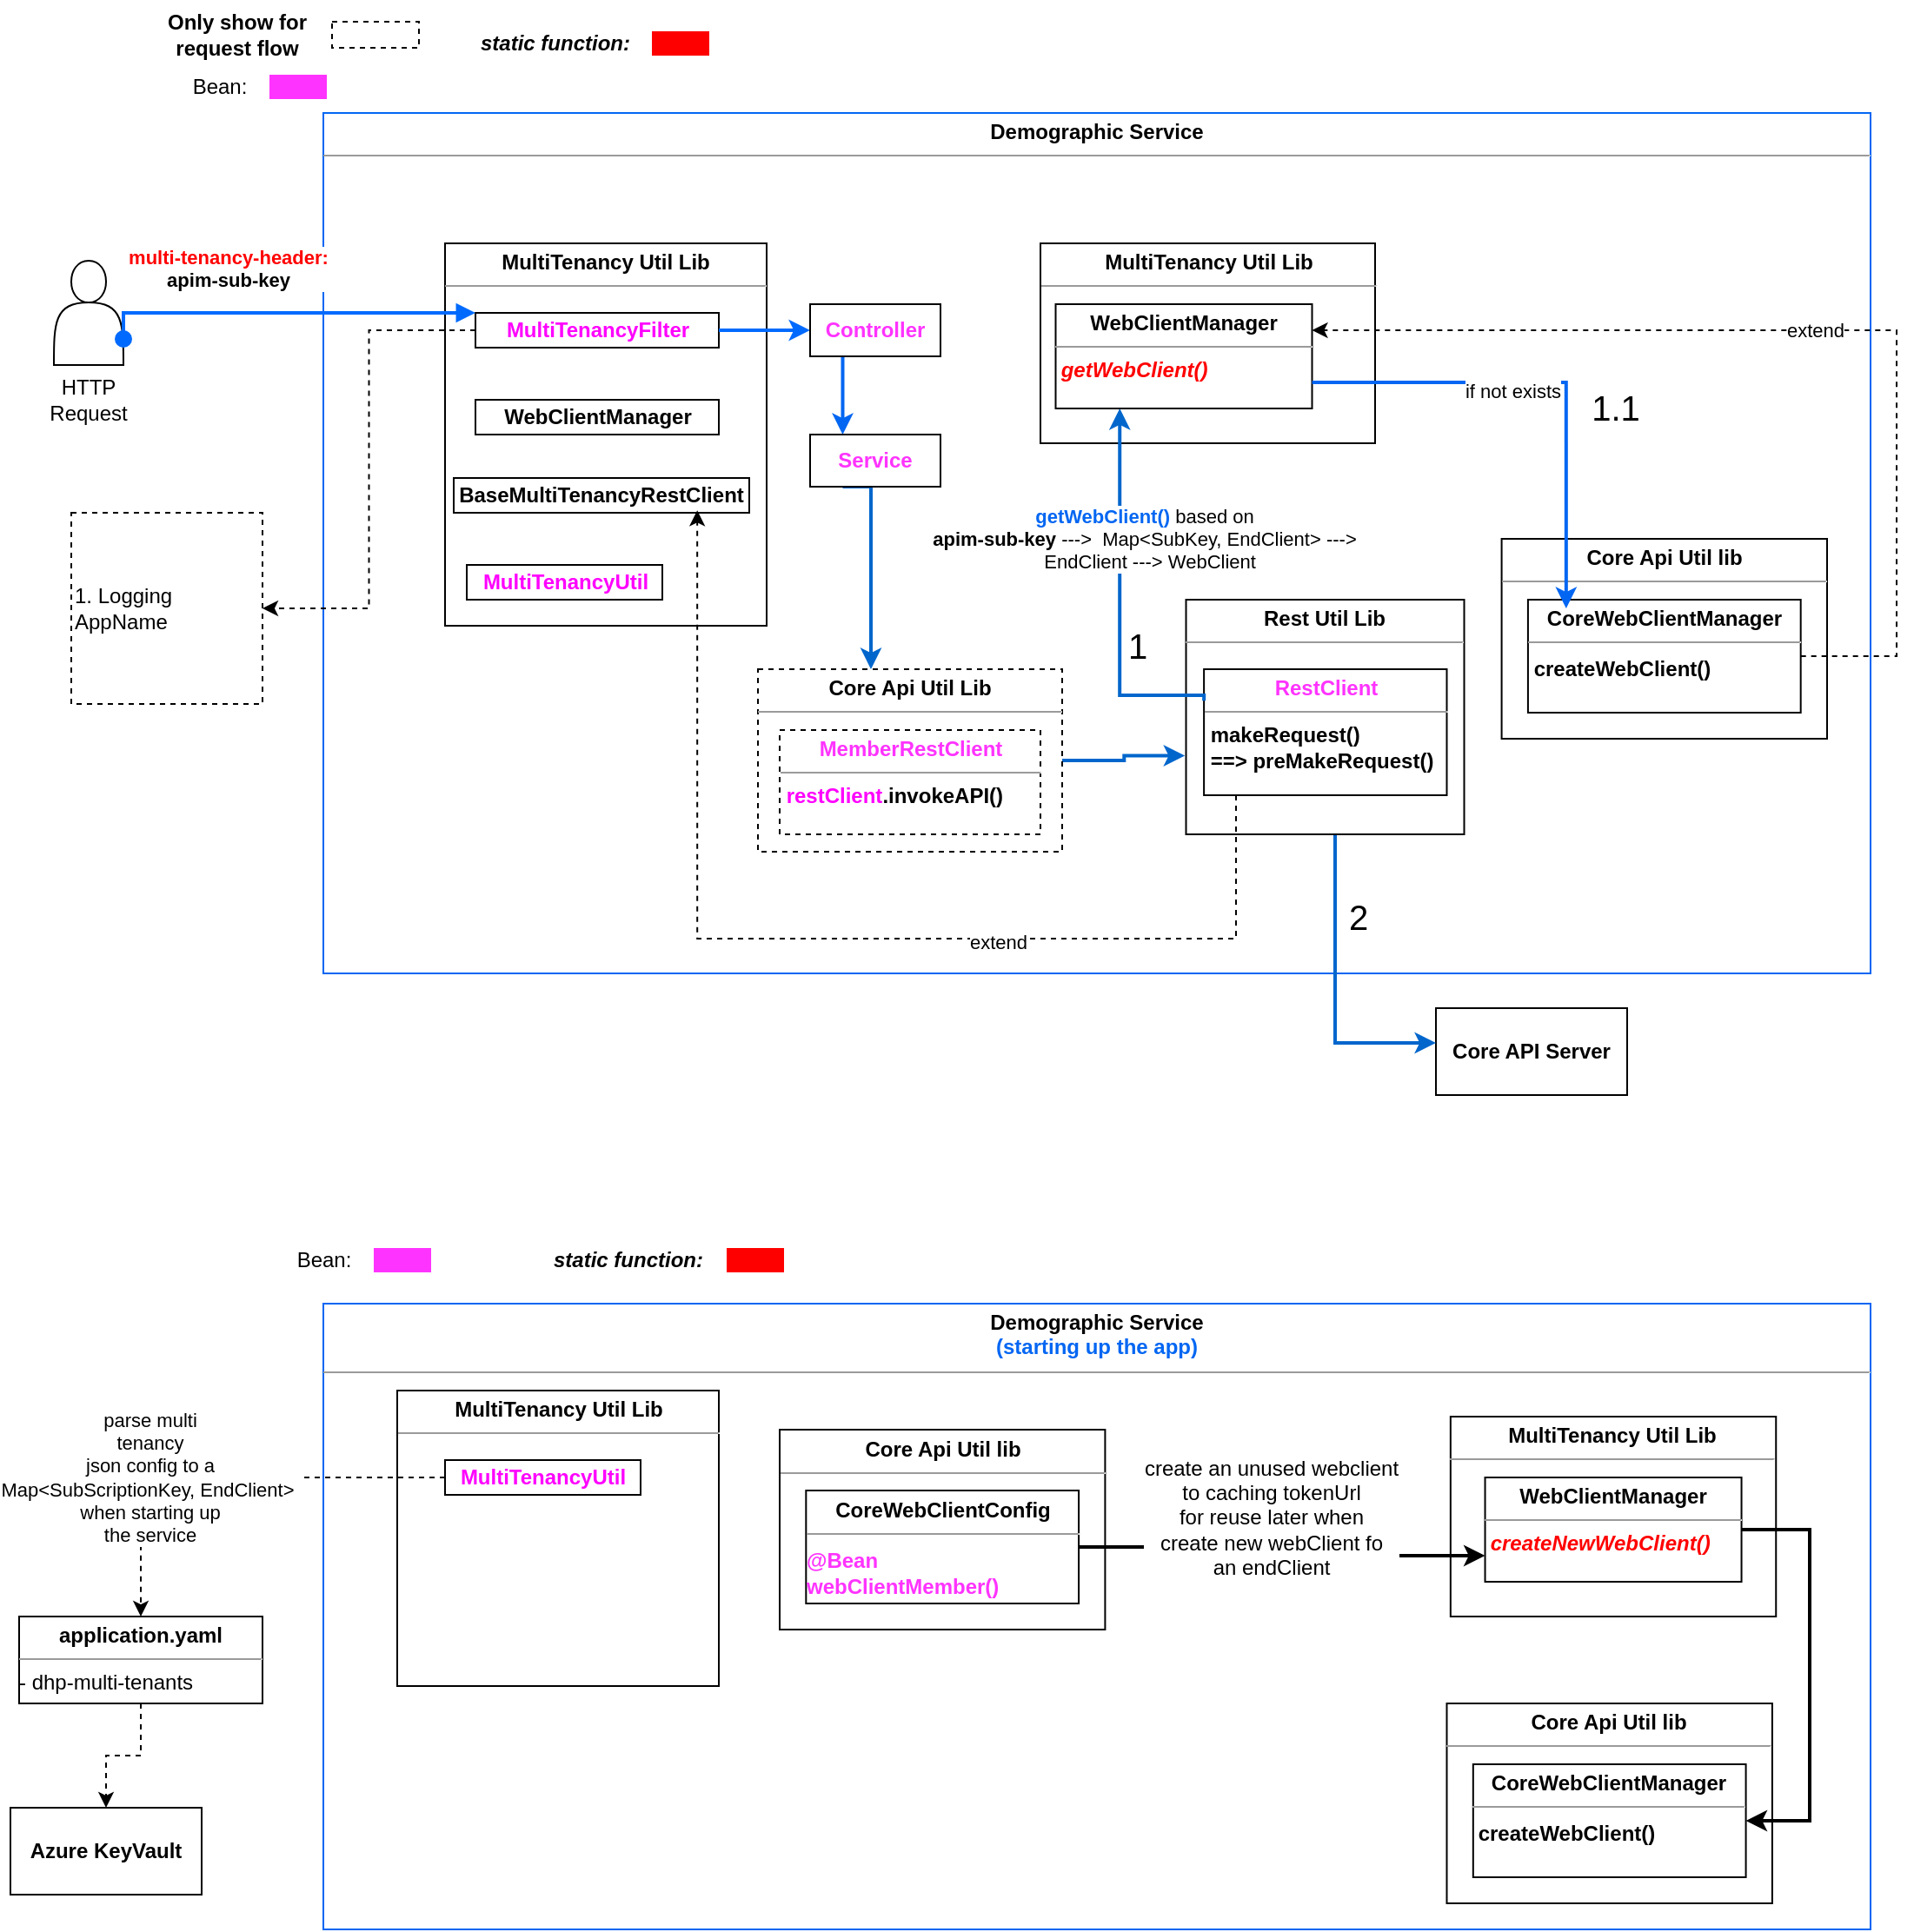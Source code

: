 <mxfile version="21.4.0" type="github">
  <diagram name="Page-1" id="5f0bae14-7c28-e335-631c-24af17079c00">
    <mxGraphModel dx="2230" dy="671" grid="1" gridSize="10" guides="1" tooltips="1" connect="1" arrows="1" fold="1" page="1" pageScale="1" pageWidth="1100" pageHeight="850" background="none" math="0" shadow="0">
      <root>
        <mxCell id="0" />
        <mxCell id="1" parent="0" />
        <mxCell id="RdsTdk07A-o18HDUI7we-4" value="&lt;p style=&quot;margin:0px;margin-top:4px;text-align:center;&quot;&gt;&lt;b&gt;Demographic Service&lt;/b&gt;&lt;/p&gt;&lt;hr size=&quot;1&quot;&gt;&lt;div style=&quot;height:2px;&quot;&gt;&lt;br&gt;&lt;/div&gt;" style="verticalAlign=top;align=left;overflow=fill;fontSize=12;fontFamily=Helvetica;html=1;whiteSpace=wrap;strokeColor=#0266f2;" parent="1" vertex="1">
          <mxGeometry x="175" y="85" width="890" height="495" as="geometry" />
        </mxCell>
        <mxCell id="RdsTdk07A-o18HDUI7we-6" value="&lt;p style=&quot;margin:0px;margin-top:4px;text-align:center;&quot;&gt;&lt;b&gt;MultiTenancy Util Lib&lt;/b&gt;&lt;/p&gt;&lt;hr size=&quot;1&quot;&gt;&lt;div style=&quot;height:2px;&quot;&gt;&lt;/div&gt;" style="verticalAlign=top;align=left;overflow=fill;fontSize=12;fontFamily=Helvetica;html=1;whiteSpace=wrap;" parent="1" vertex="1">
          <mxGeometry x="245" y="160" width="185" height="220" as="geometry" />
        </mxCell>
        <mxCell id="b0NZZlbbKg6g0TBIV0Tw-12" style="edgeStyle=orthogonalEdgeStyle;rounded=0;orthogonalLoop=1;jettySize=auto;html=1;exitX=1;exitY=0.5;exitDx=0;exitDy=0;strokeWidth=2;strokeColor=#0066CC;entryX=-0.004;entryY=0.665;entryDx=0;entryDy=0;entryPerimeter=0;" parent="1" source="RdsTdk07A-o18HDUI7we-7" target="CG3TOa5hcq1ZWwIJxW8Z-42" edge="1">
          <mxGeometry relative="1" as="geometry">
            <Array as="points" />
          </mxGeometry>
        </mxCell>
        <mxCell id="RdsTdk07A-o18HDUI7we-7" value="&lt;p style=&quot;margin:0px;margin-top:4px;text-align:center;&quot;&gt;&lt;b&gt;Core Api Util Lib&lt;/b&gt;&lt;/p&gt;&lt;hr size=&quot;1&quot;&gt;&lt;div style=&quot;height:2px;&quot;&gt;&lt;/div&gt;" style="verticalAlign=top;align=left;overflow=fill;fontSize=12;fontFamily=Helvetica;html=1;whiteSpace=wrap;dashed=1;" parent="1" vertex="1">
          <mxGeometry x="425" y="405" width="175" height="105" as="geometry" />
        </mxCell>
        <mxCell id="CG3TOa5hcq1ZWwIJxW8Z-67" style="edgeStyle=orthogonalEdgeStyle;rounded=0;orthogonalLoop=1;jettySize=auto;html=1;entryX=1;entryY=0.5;entryDx=0;entryDy=0;dashed=1;" parent="1" source="RdsTdk07A-o18HDUI7we-8" target="CG3TOa5hcq1ZWwIJxW8Z-66" edge="1">
          <mxGeometry relative="1" as="geometry" />
        </mxCell>
        <mxCell id="RdsTdk07A-o18HDUI7we-8" value="&lt;b&gt;&lt;font color=&quot;#ff00ff&quot;&gt;MultiTenancyFilter&lt;/font&gt;&lt;/b&gt;" style="html=1;whiteSpace=wrap;align=center;" parent="1" vertex="1">
          <mxGeometry x="262.5" y="200" width="140" height="20" as="geometry" />
        </mxCell>
        <mxCell id="VQmsO8RJKZGxtteuDF_l-1" value="&lt;b&gt;&lt;font color=&quot;#ff00ff&quot;&gt;MultiTenancyUtil&lt;/font&gt;&lt;/b&gt;" style="html=1;whiteSpace=wrap;align=center;" parent="1" vertex="1">
          <mxGeometry x="257.5" y="345" width="112.5" height="20" as="geometry" />
        </mxCell>
        <mxCell id="VQmsO8RJKZGxtteuDF_l-24" value="&lt;b&gt;WebClientManager&lt;/b&gt;" style="html=1;whiteSpace=wrap;align=center;" parent="1" vertex="1">
          <mxGeometry x="262.5" y="250" width="140" height="20" as="geometry" />
        </mxCell>
        <mxCell id="VQmsO8RJKZGxtteuDF_l-90" style="edgeStyle=orthogonalEdgeStyle;rounded=0;orthogonalLoop=1;jettySize=auto;html=1;exitX=0.5;exitY=1;exitDx=0;exitDy=0;entryX=0.5;entryY=0;entryDx=0;entryDy=0;" parent="1" target="VQmsO8RJKZGxtteuDF_l-86" edge="1">
          <mxGeometry relative="1" as="geometry">
            <mxPoint x="470" y="1082.5" as="sourcePoint" />
          </mxGeometry>
        </mxCell>
        <mxCell id="VQmsO8RJKZGxtteuDF_l-87" value="&lt;b&gt;Core API Server&lt;/b&gt;" style="html=1;whiteSpace=wrap;" parent="1" vertex="1">
          <mxGeometry x="815" y="600" width="110" height="50" as="geometry" />
        </mxCell>
        <mxCell id="VQmsO8RJKZGxtteuDF_l-133" value="" style="edgeStyle=orthogonalEdgeStyle;rounded=0;orthogonalLoop=1;jettySize=auto;html=1;dashed=1;" parent="1" target="VQmsO8RJKZGxtteuDF_l-131" edge="1">
          <mxGeometry relative="1" as="geometry">
            <mxPoint x="765" y="1080" as="sourcePoint" />
          </mxGeometry>
        </mxCell>
        <mxCell id="CbbjqMAdhNKeJyTU17QE-8" value="&lt;font style=&quot;background-color: rgb(255, 51, 255);&quot; color=&quot;#ff33ff&quot;&gt;&amp;nbsp; &amp;nbsp; &amp;nbsp; &amp;nbsp; &amp;nbsp;&amp;nbsp;&lt;/font&gt;" style="text;html=1;align=center;verticalAlign=middle;resizable=0;points=[];autosize=1;strokeColor=none;fillColor=none;" parent="1" vertex="1">
          <mxGeometry x="130" y="55" width="60" height="30" as="geometry" />
        </mxCell>
        <mxCell id="CbbjqMAdhNKeJyTU17QE-9" value="Bean:" style="text;html=1;align=center;verticalAlign=middle;resizable=0;points=[];autosize=1;strokeColor=none;fillColor=none;" parent="1" vertex="1">
          <mxGeometry x="90" y="55" width="50" height="30" as="geometry" />
        </mxCell>
        <mxCell id="CbbjqMAdhNKeJyTU17QE-10" value="&lt;b&gt;Only show for &lt;br&gt;request flow&lt;/b&gt;" style="text;html=1;align=center;verticalAlign=middle;resizable=0;points=[];autosize=1;strokeColor=none;fillColor=none;" parent="1" vertex="1">
          <mxGeometry x="75" y="20" width="100" height="40" as="geometry" />
        </mxCell>
        <mxCell id="CG3TOa5hcq1ZWwIJxW8Z-13" value="&lt;p style=&quot;margin:0px;margin-top:4px;text-align:center;&quot;&gt;&lt;b&gt;&lt;font color=&quot;#ff33ff&quot;&gt;MemberRestClient&lt;/font&gt;&lt;/b&gt;&lt;/p&gt;&lt;hr size=&quot;1&quot;&gt;&lt;div style=&quot;height:2px;&quot;&gt;&lt;b&gt;&lt;font color=&quot;#ff00ff&quot;&gt;&amp;nbsp;restClient&lt;/font&gt;.invokeAPI()&lt;/b&gt;&lt;/div&gt;" style="verticalAlign=top;align=left;overflow=fill;fontSize=12;fontFamily=Helvetica;html=1;whiteSpace=wrap;dashed=1;" parent="1" vertex="1">
          <mxGeometry x="437.5" y="440" width="150" height="60" as="geometry" />
        </mxCell>
        <mxCell id="CG3TOa5hcq1ZWwIJxW8Z-20" value="&lt;br&gt;&lt;br&gt;&lt;br&gt;&lt;br&gt;&lt;br&gt;&lt;br&gt;&lt;br&gt;HTTP&lt;br&gt;Request" style="shape=actor;whiteSpace=wrap;html=1;" parent="1" vertex="1">
          <mxGeometry x="20" y="170" width="40" height="60" as="geometry" />
        </mxCell>
        <mxCell id="CG3TOa5hcq1ZWwIJxW8Z-21" value="&lt;b&gt;&lt;font color=&quot;#ff0000&quot;&gt;multi-tenancy-header: &lt;/font&gt;&lt;br&gt;apim-sub-key&lt;/b&gt;" style="html=1;verticalAlign=bottom;startArrow=oval;endArrow=block;startSize=8;edgeStyle=elbowEdgeStyle;elbow=vertical;curved=0;rounded=0;exitX=1;exitY=0.75;exitDx=0;exitDy=0;fillColor=#dae8fc;strokeColor=#016afe;strokeWidth=2;" parent="1" source="CG3TOa5hcq1ZWwIJxW8Z-20" target="RdsTdk07A-o18HDUI7we-8" edge="1">
          <mxGeometry x="-0.31" y="10" relative="1" as="geometry">
            <mxPoint x="85" y="220" as="sourcePoint" />
            <mxPoint x="245" y="205" as="targetPoint" />
            <mxPoint as="offset" />
            <Array as="points">
              <mxPoint x="180" y="200" />
            </Array>
          </mxGeometry>
        </mxCell>
        <mxCell id="CG3TOa5hcq1ZWwIJxW8Z-22" style="edgeStyle=orthogonalEdgeStyle;rounded=0;orthogonalLoop=1;jettySize=auto;html=1;fillColor=#dae8fc;strokeColor=#016afe;strokeWidth=2;entryX=0;entryY=0.5;entryDx=0;entryDy=0;" parent="1" source="RdsTdk07A-o18HDUI7we-8" target="CG3TOa5hcq1ZWwIJxW8Z-25" edge="1">
          <mxGeometry relative="1" as="geometry">
            <mxPoint x="485" y="198" as="targetPoint" />
            <Array as="points" />
          </mxGeometry>
        </mxCell>
        <mxCell id="CG3TOa5hcq1ZWwIJxW8Z-30" value="" style="edgeStyle=orthogonalEdgeStyle;rounded=0;orthogonalLoop=1;jettySize=auto;html=1;fillColor=#dae8fc;strokeColor=#0266f2;strokeWidth=2;exitX=0.25;exitY=1;exitDx=0;exitDy=0;entryX=0.25;entryY=0;entryDx=0;entryDy=0;" parent="1" source="CG3TOa5hcq1ZWwIJxW8Z-25" target="CG3TOa5hcq1ZWwIJxW8Z-26" edge="1">
          <mxGeometry relative="1" as="geometry">
            <Array as="points" />
          </mxGeometry>
        </mxCell>
        <mxCell id="CG3TOa5hcq1ZWwIJxW8Z-25" value="&lt;b style=&quot;border-color: var(--border-color);&quot;&gt;&lt;font color=&quot;#ff33ff&quot; style=&quot;border-color: var(--border-color);&quot;&gt;Controller&lt;/font&gt;&lt;/b&gt;&lt;b&gt;&lt;font color=&quot;#ff00ff&quot;&gt;&lt;br&gt;&lt;/font&gt;&lt;/b&gt;" style="html=1;whiteSpace=wrap;align=center;" parent="1" vertex="1">
          <mxGeometry x="455" y="195" width="75" height="30" as="geometry" />
        </mxCell>
        <mxCell id="CG3TOa5hcq1ZWwIJxW8Z-40" style="edgeStyle=orthogonalEdgeStyle;rounded=0;orthogonalLoop=1;jettySize=auto;html=1;exitX=0.25;exitY=1;exitDx=0;exitDy=0;strokeColor=#0066CC;strokeWidth=2;" parent="1" source="CG3TOa5hcq1ZWwIJxW8Z-26" target="RdsTdk07A-o18HDUI7we-7" edge="1">
          <mxGeometry relative="1" as="geometry">
            <Array as="points">
              <mxPoint x="490" y="300" />
            </Array>
          </mxGeometry>
        </mxCell>
        <mxCell id="CG3TOa5hcq1ZWwIJxW8Z-26" value="&lt;b style=&quot;border-color: var(--border-color);&quot;&gt;&lt;font color=&quot;#ff33ff&quot; style=&quot;border-color: var(--border-color);&quot;&gt;Service&lt;/font&gt;&lt;/b&gt;&lt;b&gt;&lt;font color=&quot;#ff00ff&quot;&gt;&lt;br&gt;&lt;/font&gt;&lt;/b&gt;" style="html=1;whiteSpace=wrap;align=center;" parent="1" vertex="1">
          <mxGeometry x="455" y="270" width="75" height="30" as="geometry" />
        </mxCell>
        <mxCell id="CG3TOa5hcq1ZWwIJxW8Z-58" value="" style="edgeStyle=orthogonalEdgeStyle;rounded=0;orthogonalLoop=1;jettySize=auto;html=1;strokeColor=#0066CC;strokeWidth=2;" parent="1" source="CG3TOa5hcq1ZWwIJxW8Z-42" target="VQmsO8RJKZGxtteuDF_l-87" edge="1">
          <mxGeometry relative="1" as="geometry">
            <Array as="points">
              <mxPoint x="757" y="620" />
            </Array>
          </mxGeometry>
        </mxCell>
        <mxCell id="CG3TOa5hcq1ZWwIJxW8Z-59" value="2" style="edgeLabel;html=1;align=center;verticalAlign=middle;resizable=0;points=[];fontSize=20;" parent="CG3TOa5hcq1ZWwIJxW8Z-58" vertex="1" connectable="0">
          <mxGeometry x="-0.441" y="-1" relative="1" as="geometry">
            <mxPoint x="14" y="-3" as="offset" />
          </mxGeometry>
        </mxCell>
        <mxCell id="CG3TOa5hcq1ZWwIJxW8Z-47" value="&lt;p style=&quot;margin:0px;margin-top:4px;text-align:center;&quot;&gt;&lt;b&gt;MultiTenancy Util Lib&lt;/b&gt;&lt;/p&gt;&lt;hr size=&quot;1&quot;&gt;&lt;div style=&quot;height:2px;&quot;&gt;&lt;/div&gt;" style="verticalAlign=top;align=left;overflow=fill;fontSize=12;fontFamily=Helvetica;html=1;whiteSpace=wrap;" parent="1" vertex="1">
          <mxGeometry x="587.5" y="160" width="192.5" height="115" as="geometry" />
        </mxCell>
        <mxCell id="CG3TOa5hcq1ZWwIJxW8Z-66" value="1.&amp;nbsp;&lt;span style=&quot;background-color: initial;&quot;&gt;Logging AppName&lt;/span&gt;" style="whiteSpace=wrap;html=1;aspect=fixed;dashed=1;align=left;" parent="1" vertex="1">
          <mxGeometry x="30" y="315" width="110" height="110" as="geometry" />
        </mxCell>
        <mxCell id="CG3TOa5hcq1ZWwIJxW8Z-42" value="&lt;p style=&quot;margin:0px;margin-top:4px;text-align:center;&quot;&gt;&lt;b&gt;Rest Util Lib&lt;/b&gt;&lt;/p&gt;&lt;hr size=&quot;1&quot;&gt;&lt;div style=&quot;height:2px;&quot;&gt;&lt;/div&gt;" style="verticalAlign=top;align=left;overflow=fill;fontSize=12;fontFamily=Helvetica;html=1;whiteSpace=wrap;" parent="1" vertex="1">
          <mxGeometry x="671.25" y="365" width="160" height="135" as="geometry" />
        </mxCell>
        <mxCell id="CG3TOa5hcq1ZWwIJxW8Z-45" value="&lt;p style=&quot;margin:0px;margin-top:4px;text-align:center;&quot;&gt;&lt;b&gt;&lt;font color=&quot;#ff33ff&quot;&gt;RestClient&lt;/font&gt;&lt;/b&gt;&lt;/p&gt;&lt;hr size=&quot;1&quot;&gt;&lt;div style=&quot;height:2px;&quot;&gt;&lt;b&gt;&amp;nbsp;makeRequest()&amp;nbsp;&lt;br&gt;&amp;nbsp;==&amp;gt; preMakeRequest()&lt;/b&gt;&lt;/div&gt;" style="verticalAlign=top;align=left;overflow=fill;fontSize=12;fontFamily=Helvetica;html=1;whiteSpace=wrap;" parent="1" vertex="1">
          <mxGeometry x="681.56" y="405" width="139.69" height="72.5" as="geometry" />
        </mxCell>
        <mxCell id="CG3TOa5hcq1ZWwIJxW8Z-52" style="edgeStyle=orthogonalEdgeStyle;rounded=0;orthogonalLoop=1;jettySize=auto;html=1;entryX=0.25;entryY=1;entryDx=0;entryDy=0;strokeColor=#0066CC;strokeWidth=2;exitX=0;exitY=0.25;exitDx=0;exitDy=0;" parent="1" source="CG3TOa5hcq1ZWwIJxW8Z-45" target="67BVD6J1ZOX4P9WUw5F0-6" edge="1">
          <mxGeometry relative="1" as="geometry">
            <mxPoint x="737.945" y="300" as="targetPoint" />
            <Array as="points">
              <mxPoint x="682" y="420" />
              <mxPoint x="633" y="420" />
            </Array>
            <mxPoint x="710" y="400" as="sourcePoint" />
          </mxGeometry>
        </mxCell>
        <mxCell id="CG3TOa5hcq1ZWwIJxW8Z-57" value="&lt;font color=&quot;#0266f2&quot;&gt;&lt;b&gt;getWebClient()&lt;/b&gt;&lt;/font&gt; based on&lt;br style=&quot;border-color: var(--border-color);&quot;&gt;&lt;b style=&quot;border-color: var(--border-color);&quot;&gt;apim-sub-key&lt;/b&gt;&amp;nbsp;---&amp;gt;&amp;nbsp; Map&amp;lt;SubKey, EndClient&amp;gt; ---&amp;gt;&lt;br&gt;&amp;nbsp; EndClient ---&amp;gt; WebClient" style="edgeLabel;html=1;align=center;verticalAlign=middle;resizable=0;points=[];" parent="CG3TOa5hcq1ZWwIJxW8Z-52" vertex="1" connectable="0">
          <mxGeometry x="0.303" y="1" relative="1" as="geometry">
            <mxPoint x="15" y="-1" as="offset" />
          </mxGeometry>
        </mxCell>
        <mxCell id="b0NZZlbbKg6g0TBIV0Tw-11" value="1" style="edgeLabel;html=1;align=center;verticalAlign=middle;resizable=0;points=[];fontSize=20;" parent="CG3TOa5hcq1ZWwIJxW8Z-52" vertex="1" connectable="0">
          <mxGeometry x="-0.376" y="3" relative="1" as="geometry">
            <mxPoint x="13" y="-13" as="offset" />
          </mxGeometry>
        </mxCell>
        <mxCell id="R20MaBMbjEpOq385fbA9-1" value="" style="rounded=0;whiteSpace=wrap;html=1;dashed=1;" parent="1" vertex="1">
          <mxGeometry x="180" y="32.5" width="50" height="15" as="geometry" />
        </mxCell>
        <mxCell id="67BVD6J1ZOX4P9WUw5F0-3" value="&lt;b&gt;BaseMultiTenancyRestClient&lt;/b&gt;" style="html=1;whiteSpace=wrap;align=center;" vertex="1" parent="1">
          <mxGeometry x="250" y="295" width="170" height="20" as="geometry" />
        </mxCell>
        <mxCell id="67BVD6J1ZOX4P9WUw5F0-4" style="edgeStyle=orthogonalEdgeStyle;rounded=0;orthogonalLoop=1;jettySize=auto;html=1;entryX=0.824;entryY=0.932;entryDx=0;entryDy=0;entryPerimeter=0;dashed=1;" edge="1" parent="1" source="CG3TOa5hcq1ZWwIJxW8Z-45" target="67BVD6J1ZOX4P9WUw5F0-3">
          <mxGeometry relative="1" as="geometry">
            <mxPoint x="700" y="510" as="sourcePoint" />
            <Array as="points">
              <mxPoint x="700" y="560" />
              <mxPoint x="390" y="560" />
            </Array>
          </mxGeometry>
        </mxCell>
        <mxCell id="67BVD6J1ZOX4P9WUw5F0-5" value="extend" style="edgeLabel;html=1;align=center;verticalAlign=middle;resizable=0;points=[];" vertex="1" connectable="0" parent="67BVD6J1ZOX4P9WUw5F0-4">
          <mxGeometry x="-0.311" y="2" relative="1" as="geometry">
            <mxPoint as="offset" />
          </mxGeometry>
        </mxCell>
        <mxCell id="67BVD6J1ZOX4P9WUw5F0-6" value="&lt;p style=&quot;margin:0px;margin-top:4px;text-align:center;&quot;&gt;&lt;b style=&quot;border-color: var(--border-color);&quot;&gt;&lt;font style=&quot;border-color: var(--border-color);&quot;&gt;WebClientManager&lt;/font&gt;&lt;/b&gt;&lt;br&gt;&lt;/p&gt;&lt;hr size=&quot;1&quot;&gt;&lt;div style=&quot;height:2px;&quot;&gt;&lt;b&gt;&lt;i&gt;&lt;font color=&quot;#ff0000&quot;&gt;&amp;nbsp;getWebClient()&lt;/font&gt;&lt;/i&gt;&lt;/b&gt;&lt;/div&gt;" style="verticalAlign=top;align=left;overflow=fill;fontSize=12;fontFamily=Helvetica;html=1;whiteSpace=wrap;" vertex="1" parent="1">
          <mxGeometry x="596.25" y="195" width="147.5" height="60" as="geometry" />
        </mxCell>
        <mxCell id="67BVD6J1ZOX4P9WUw5F0-10" value="&lt;font color=&quot;#ff0000&quot; style=&quot;background-color: rgb(255, 0, 0);&quot;&gt;&amp;nbsp; &amp;nbsp; &amp;nbsp; &amp;nbsp; &amp;nbsp;&amp;nbsp;&lt;/font&gt;" style="text;html=1;align=center;verticalAlign=middle;resizable=0;points=[];autosize=1;strokeColor=none;fillColor=none;" vertex="1" parent="1">
          <mxGeometry x="350" y="30" width="60" height="30" as="geometry" />
        </mxCell>
        <mxCell id="67BVD6J1ZOX4P9WUw5F0-11" value="&lt;i&gt;&lt;b&gt;static function:&lt;/b&gt;&lt;/i&gt;" style="text;html=1;align=center;verticalAlign=middle;resizable=0;points=[];autosize=1;strokeColor=none;fillColor=none;" vertex="1" parent="1">
          <mxGeometry x="252.5" y="30" width="110" height="30" as="geometry" />
        </mxCell>
        <mxCell id="67BVD6J1ZOX4P9WUw5F0-17" value="&lt;p style=&quot;margin:0px;margin-top:4px;text-align:center;&quot;&gt;&lt;b&gt;Core Api Util lib&lt;/b&gt;&lt;/p&gt;&lt;hr size=&quot;1&quot;&gt;&lt;div style=&quot;height:2px;&quot;&gt;&lt;/div&gt;" style="verticalAlign=top;align=left;overflow=fill;fontSize=12;fontFamily=Helvetica;html=1;whiteSpace=wrap;" vertex="1" parent="1">
          <mxGeometry x="852.8" y="330" width="187.2" height="115" as="geometry" />
        </mxCell>
        <mxCell id="67BVD6J1ZOX4P9WUw5F0-21" value="extend" style="edgeStyle=orthogonalEdgeStyle;rounded=0;orthogonalLoop=1;jettySize=auto;html=1;entryX=1;entryY=0.25;entryDx=0;entryDy=0;dashed=1;" edge="1" parent="1" source="67BVD6J1ZOX4P9WUw5F0-15" target="67BVD6J1ZOX4P9WUw5F0-6">
          <mxGeometry relative="1" as="geometry">
            <mxPoint x="1010.62" y="202.5" as="targetPoint" />
            <Array as="points">
              <mxPoint x="1080" y="398" />
              <mxPoint x="1080" y="210" />
            </Array>
          </mxGeometry>
        </mxCell>
        <mxCell id="67BVD6J1ZOX4P9WUw5F0-15" value="&lt;p style=&quot;margin:0px;margin-top:4px;text-align:center;&quot;&gt;&lt;b&gt;CoreWebClientManager&lt;/b&gt;&lt;/p&gt;&lt;hr size=&quot;1&quot;&gt;&lt;div style=&quot;height:2px;&quot;&gt;&amp;nbsp;&amp;nbsp;&lt;/div&gt;&lt;b style=&quot;border-color: var(--border-color);&quot;&gt;&amp;nbsp;createWebClient()&lt;/b&gt;" style="verticalAlign=top;align=left;overflow=fill;fontSize=12;fontFamily=Helvetica;html=1;whiteSpace=wrap;" vertex="1" parent="1">
          <mxGeometry x="867.96" y="365" width="156.88" height="65" as="geometry" />
        </mxCell>
        <mxCell id="67BVD6J1ZOX4P9WUw5F0-24" value="&lt;p style=&quot;margin:0px;margin-top:4px;text-align:center;&quot;&gt;&lt;b&gt;Demographic Service&lt;/b&gt;&lt;br&gt;&lt;b&gt;&lt;font color=&quot;#0266f2&quot;&gt;(starting up the app)&lt;/font&gt;&lt;/b&gt;&lt;/p&gt;&lt;hr size=&quot;1&quot;&gt;&lt;div style=&quot;height:2px;&quot;&gt;&lt;br&gt;&lt;/div&gt;" style="verticalAlign=top;align=left;overflow=fill;fontSize=12;fontFamily=Helvetica;html=1;whiteSpace=wrap;strokeColor=#0266f2;" vertex="1" parent="1">
          <mxGeometry x="175" y="770" width="890" height="360" as="geometry" />
        </mxCell>
        <mxCell id="67BVD6J1ZOX4P9WUw5F0-25" value="&lt;p style=&quot;margin:0px;margin-top:4px;text-align:center;&quot;&gt;&lt;b&gt;MultiTenancy Util Lib&lt;/b&gt;&lt;/p&gt;&lt;hr size=&quot;1&quot;&gt;&lt;div style=&quot;height:2px;&quot;&gt;&lt;/div&gt;" style="verticalAlign=top;align=left;overflow=fill;fontSize=12;fontFamily=Helvetica;html=1;whiteSpace=wrap;" vertex="1" parent="1">
          <mxGeometry x="217.5" y="820" width="185" height="170" as="geometry" />
        </mxCell>
        <mxCell id="67BVD6J1ZOX4P9WUw5F0-26" value="&lt;b&gt;&lt;font color=&quot;#ff00ff&quot;&gt;MultiTenancyUtil&lt;/font&gt;&lt;/b&gt;" style="html=1;whiteSpace=wrap;align=center;" vertex="1" parent="1">
          <mxGeometry x="245" y="860" width="112.5" height="20" as="geometry" />
        </mxCell>
        <mxCell id="67BVD6J1ZOX4P9WUw5F0-27" style="edgeStyle=orthogonalEdgeStyle;rounded=1;orthogonalLoop=1;jettySize=auto;html=1;exitX=0;exitY=0.5;exitDx=0;exitDy=0;dashed=1;" edge="1" parent="1" target="67BVD6J1ZOX4P9WUw5F0-30" source="67BVD6J1ZOX4P9WUw5F0-26">
          <mxGeometry relative="1" as="geometry">
            <Array as="points">
              <mxPoint x="70" y="870" />
            </Array>
            <mxPoint x="66" y="765" as="sourcePoint" />
          </mxGeometry>
        </mxCell>
        <mxCell id="67BVD6J1ZOX4P9WUw5F0-28" value="parse multi &lt;br&gt;tenancy &lt;br&gt;json config to a &lt;br&gt;Map&amp;lt;SubScriptionKey, EndClient&amp;gt;&amp;nbsp;&lt;br&gt;when starting up&lt;br&gt;the service" style="edgeLabel;html=1;align=center;verticalAlign=middle;resizable=0;points=[];" vertex="1" connectable="0" parent="67BVD6J1ZOX4P9WUw5F0-27">
          <mxGeometry x="0.075" y="1" relative="1" as="geometry">
            <mxPoint x="-33" y="-1" as="offset" />
          </mxGeometry>
        </mxCell>
        <mxCell id="67BVD6J1ZOX4P9WUw5F0-29" style="edgeStyle=orthogonalEdgeStyle;rounded=0;orthogonalLoop=1;jettySize=auto;html=1;exitX=0.5;exitY=1;exitDx=0;exitDy=0;dashed=1;" edge="1" parent="1" source="67BVD6J1ZOX4P9WUw5F0-30" target="67BVD6J1ZOX4P9WUw5F0-31">
          <mxGeometry relative="1" as="geometry" />
        </mxCell>
        <mxCell id="67BVD6J1ZOX4P9WUw5F0-30" value="&lt;p style=&quot;margin:0px;margin-top:4px;text-align:center;&quot;&gt;&lt;b&gt;application.yaml&lt;/b&gt;&lt;/p&gt;&lt;hr size=&quot;1&quot;&gt;&lt;div style=&quot;height:2px;&quot;&gt;- dhp-multi-tenants&lt;/div&gt;" style="verticalAlign=top;align=left;overflow=fill;fontSize=12;fontFamily=Helvetica;html=1;whiteSpace=wrap;" vertex="1" parent="1">
          <mxGeometry y="950" width="140" height="50" as="geometry" />
        </mxCell>
        <mxCell id="67BVD6J1ZOX4P9WUw5F0-31" value="&lt;b&gt;Azure KeyVault&lt;/b&gt;" style="html=1;whiteSpace=wrap;" vertex="1" parent="1">
          <mxGeometry x="-5" y="1060" width="110" height="50" as="geometry" />
        </mxCell>
        <mxCell id="67BVD6J1ZOX4P9WUw5F0-32" value="&lt;p style=&quot;margin:0px;margin-top:4px;text-align:center;&quot;&gt;&lt;b&gt;Core Api Util lib&lt;/b&gt;&lt;/p&gt;&lt;hr size=&quot;1&quot;&gt;&lt;div style=&quot;height:2px;&quot;&gt;&lt;/div&gt;" style="verticalAlign=top;align=left;overflow=fill;fontSize=12;fontFamily=Helvetica;html=1;whiteSpace=wrap;" vertex="1" parent="1">
          <mxGeometry x="437.5" y="842.5" width="187.2" height="115" as="geometry" />
        </mxCell>
        <mxCell id="67BVD6J1ZOX4P9WUw5F0-33" value="&lt;p style=&quot;margin:0px;margin-top:4px;text-align:center;&quot;&gt;&lt;b&gt;CoreWebClientConfig&lt;/b&gt;&lt;/p&gt;&lt;hr size=&quot;1&quot;&gt;&lt;div style=&quot;height:2px;&quot;&gt;&amp;nbsp;&amp;nbsp;&lt;/div&gt;&lt;b style=&quot;border-color: var(--border-color);&quot;&gt;&lt;font color=&quot;#ff33ff&quot;&gt;@Bean&amp;nbsp;&lt;br&gt;webClientMember()&lt;/font&gt;&lt;/b&gt;" style="verticalAlign=top;align=left;overflow=fill;fontSize=12;fontFamily=Helvetica;html=1;whiteSpace=wrap;" vertex="1" parent="1">
          <mxGeometry x="452.66" y="877.5" width="156.88" height="65" as="geometry" />
        </mxCell>
        <mxCell id="67BVD6J1ZOX4P9WUw5F0-34" value="&lt;p style=&quot;margin:0px;margin-top:4px;text-align:center;&quot;&gt;&lt;b&gt;MultiTenancy Util Lib&lt;/b&gt;&lt;/p&gt;&lt;hr size=&quot;1&quot;&gt;&lt;div style=&quot;height:2px;&quot;&gt;&lt;/div&gt;" style="verticalAlign=top;align=left;overflow=fill;fontSize=12;fontFamily=Helvetica;html=1;whiteSpace=wrap;" vertex="1" parent="1">
          <mxGeometry x="823.42" y="835" width="187.2" height="115" as="geometry" />
        </mxCell>
        <mxCell id="67BVD6J1ZOX4P9WUw5F0-35" value="&lt;p style=&quot;margin:0px;margin-top:4px;text-align:center;&quot;&gt;&lt;b style=&quot;border-color: var(--border-color);&quot;&gt;&lt;font style=&quot;border-color: var(--border-color);&quot;&gt;WebClientManager&lt;/font&gt;&lt;/b&gt;&lt;br&gt;&lt;/p&gt;&lt;hr size=&quot;1&quot;&gt;&lt;div style=&quot;height:2px;&quot;&gt;&lt;b&gt;&lt;i&gt;&lt;font color=&quot;#ff0000&quot;&gt;&amp;nbsp;createNewWebClient()&lt;/font&gt;&lt;/i&gt;&lt;/b&gt;&lt;/div&gt;" style="verticalAlign=top;align=left;overflow=fill;fontSize=12;fontFamily=Helvetica;html=1;whiteSpace=wrap;" vertex="1" parent="1">
          <mxGeometry x="843.27" y="870" width="147.5" height="60" as="geometry" />
        </mxCell>
        <mxCell id="67BVD6J1ZOX4P9WUw5F0-36" style="edgeStyle=orthogonalEdgeStyle;rounded=0;orthogonalLoop=1;jettySize=auto;html=1;entryX=0;entryY=0.75;entryDx=0;entryDy=0;strokeWidth=2;" edge="1" parent="1" source="67BVD6J1ZOX4P9WUw5F0-33" target="67BVD6J1ZOX4P9WUw5F0-35">
          <mxGeometry relative="1" as="geometry" />
        </mxCell>
        <mxCell id="67BVD6J1ZOX4P9WUw5F0-37" value="&lt;font style=&quot;font-size: 12px;&quot;&gt;create an unused webclient&lt;br&gt;to caching tokenUrl&lt;br&gt;for reuse later when&lt;br&gt;create new webClient fo&lt;br&gt;an endClient&lt;br&gt;&lt;/font&gt;" style="edgeLabel;html=1;align=center;verticalAlign=middle;resizable=0;points=[];" vertex="1" connectable="0" parent="67BVD6J1ZOX4P9WUw5F0-36">
          <mxGeometry x="-0.201" y="-4" relative="1" as="geometry">
            <mxPoint x="15" y="-21" as="offset" />
          </mxGeometry>
        </mxCell>
        <mxCell id="67BVD6J1ZOX4P9WUw5F0-38" value="&lt;p style=&quot;margin:0px;margin-top:4px;text-align:center;&quot;&gt;&lt;b&gt;Core Api Util lib&lt;/b&gt;&lt;/p&gt;&lt;hr size=&quot;1&quot;&gt;&lt;div style=&quot;height:2px;&quot;&gt;&lt;/div&gt;" style="verticalAlign=top;align=left;overflow=fill;fontSize=12;fontFamily=Helvetica;html=1;whiteSpace=wrap;" vertex="1" parent="1">
          <mxGeometry x="821.25" y="1000" width="187.2" height="115" as="geometry" />
        </mxCell>
        <mxCell id="67BVD6J1ZOX4P9WUw5F0-39" value="&lt;p style=&quot;margin:0px;margin-top:4px;text-align:center;&quot;&gt;&lt;b&gt;CoreWebClientManager&lt;/b&gt;&lt;/p&gt;&lt;hr size=&quot;1&quot;&gt;&lt;div style=&quot;height:2px;&quot;&gt;&amp;nbsp;&amp;nbsp;&lt;/div&gt;&lt;b style=&quot;border-color: var(--border-color);&quot;&gt;&amp;nbsp;createWebClient()&lt;/b&gt;" style="verticalAlign=top;align=left;overflow=fill;fontSize=12;fontFamily=Helvetica;html=1;whiteSpace=wrap;" vertex="1" parent="1">
          <mxGeometry x="836.41" y="1035" width="156.88" height="65" as="geometry" />
        </mxCell>
        <mxCell id="67BVD6J1ZOX4P9WUw5F0-40" style="edgeStyle=orthogonalEdgeStyle;rounded=0;orthogonalLoop=1;jettySize=auto;html=1;exitX=1;exitY=0.5;exitDx=0;exitDy=0;entryX=1;entryY=0.5;entryDx=0;entryDy=0;strokeWidth=2;" edge="1" parent="1" source="67BVD6J1ZOX4P9WUw5F0-35" target="67BVD6J1ZOX4P9WUw5F0-39">
          <mxGeometry relative="1" as="geometry">
            <Array as="points">
              <mxPoint x="1030" y="900" />
              <mxPoint x="1030" y="1068" />
            </Array>
          </mxGeometry>
        </mxCell>
        <mxCell id="67BVD6J1ZOX4P9WUw5F0-41" value="&lt;font style=&quot;background-color: rgb(255, 51, 255);&quot; color=&quot;#ff33ff&quot;&gt;&amp;nbsp; &amp;nbsp; &amp;nbsp; &amp;nbsp; &amp;nbsp;&amp;nbsp;&lt;/font&gt;" style="text;html=1;align=center;verticalAlign=middle;resizable=0;points=[];autosize=1;strokeColor=none;fillColor=none;" vertex="1" parent="1">
          <mxGeometry x="190" y="730" width="60" height="30" as="geometry" />
        </mxCell>
        <mxCell id="67BVD6J1ZOX4P9WUw5F0-42" value="Bean:" style="text;html=1;align=center;verticalAlign=middle;resizable=0;points=[];autosize=1;strokeColor=none;fillColor=none;" vertex="1" parent="1">
          <mxGeometry x="150" y="730" width="50" height="30" as="geometry" />
        </mxCell>
        <mxCell id="67BVD6J1ZOX4P9WUw5F0-43" value="&lt;font color=&quot;#ff0000&quot; style=&quot;background-color: rgb(255, 0, 0);&quot;&gt;&amp;nbsp; &amp;nbsp; &amp;nbsp; &amp;nbsp; &amp;nbsp;&amp;nbsp;&lt;/font&gt;" style="text;html=1;align=center;verticalAlign=middle;resizable=0;points=[];autosize=1;strokeColor=none;fillColor=none;" vertex="1" parent="1">
          <mxGeometry x="392.66" y="730" width="60" height="30" as="geometry" />
        </mxCell>
        <mxCell id="67BVD6J1ZOX4P9WUw5F0-44" value="&lt;i&gt;&lt;b&gt;static function:&lt;/b&gt;&lt;/i&gt;" style="text;html=1;align=center;verticalAlign=middle;resizable=0;points=[];autosize=1;strokeColor=none;fillColor=none;" vertex="1" parent="1">
          <mxGeometry x="295.16" y="730" width="110" height="30" as="geometry" />
        </mxCell>
        <mxCell id="67BVD6J1ZOX4P9WUw5F0-12" value="1.1" style="edgeStyle=orthogonalEdgeStyle;rounded=0;orthogonalLoop=1;jettySize=auto;html=1;strokeColor=#0266F2;strokeWidth=2;fontSize=20;entryX=0.14;entryY=0.077;entryDx=0;entryDy=0;entryPerimeter=0;" edge="1" parent="1" source="67BVD6J1ZOX4P9WUw5F0-6" target="67BVD6J1ZOX4P9WUw5F0-15">
          <mxGeometry x="0.159" y="28" relative="1" as="geometry">
            <mxPoint x="863.12" y="218" as="targetPoint" />
            <Array as="points">
              <mxPoint x="890" y="240" />
            </Array>
            <mxPoint as="offset" />
          </mxGeometry>
        </mxCell>
        <mxCell id="67BVD6J1ZOX4P9WUw5F0-14" value="if not exists" style="edgeLabel;html=1;align=center;verticalAlign=middle;resizable=0;points=[];" vertex="1" connectable="0" parent="67BVD6J1ZOX4P9WUw5F0-12">
          <mxGeometry x="-0.274" y="2" relative="1" as="geometry">
            <mxPoint x="15" y="7" as="offset" />
          </mxGeometry>
        </mxCell>
      </root>
    </mxGraphModel>
  </diagram>
</mxfile>
